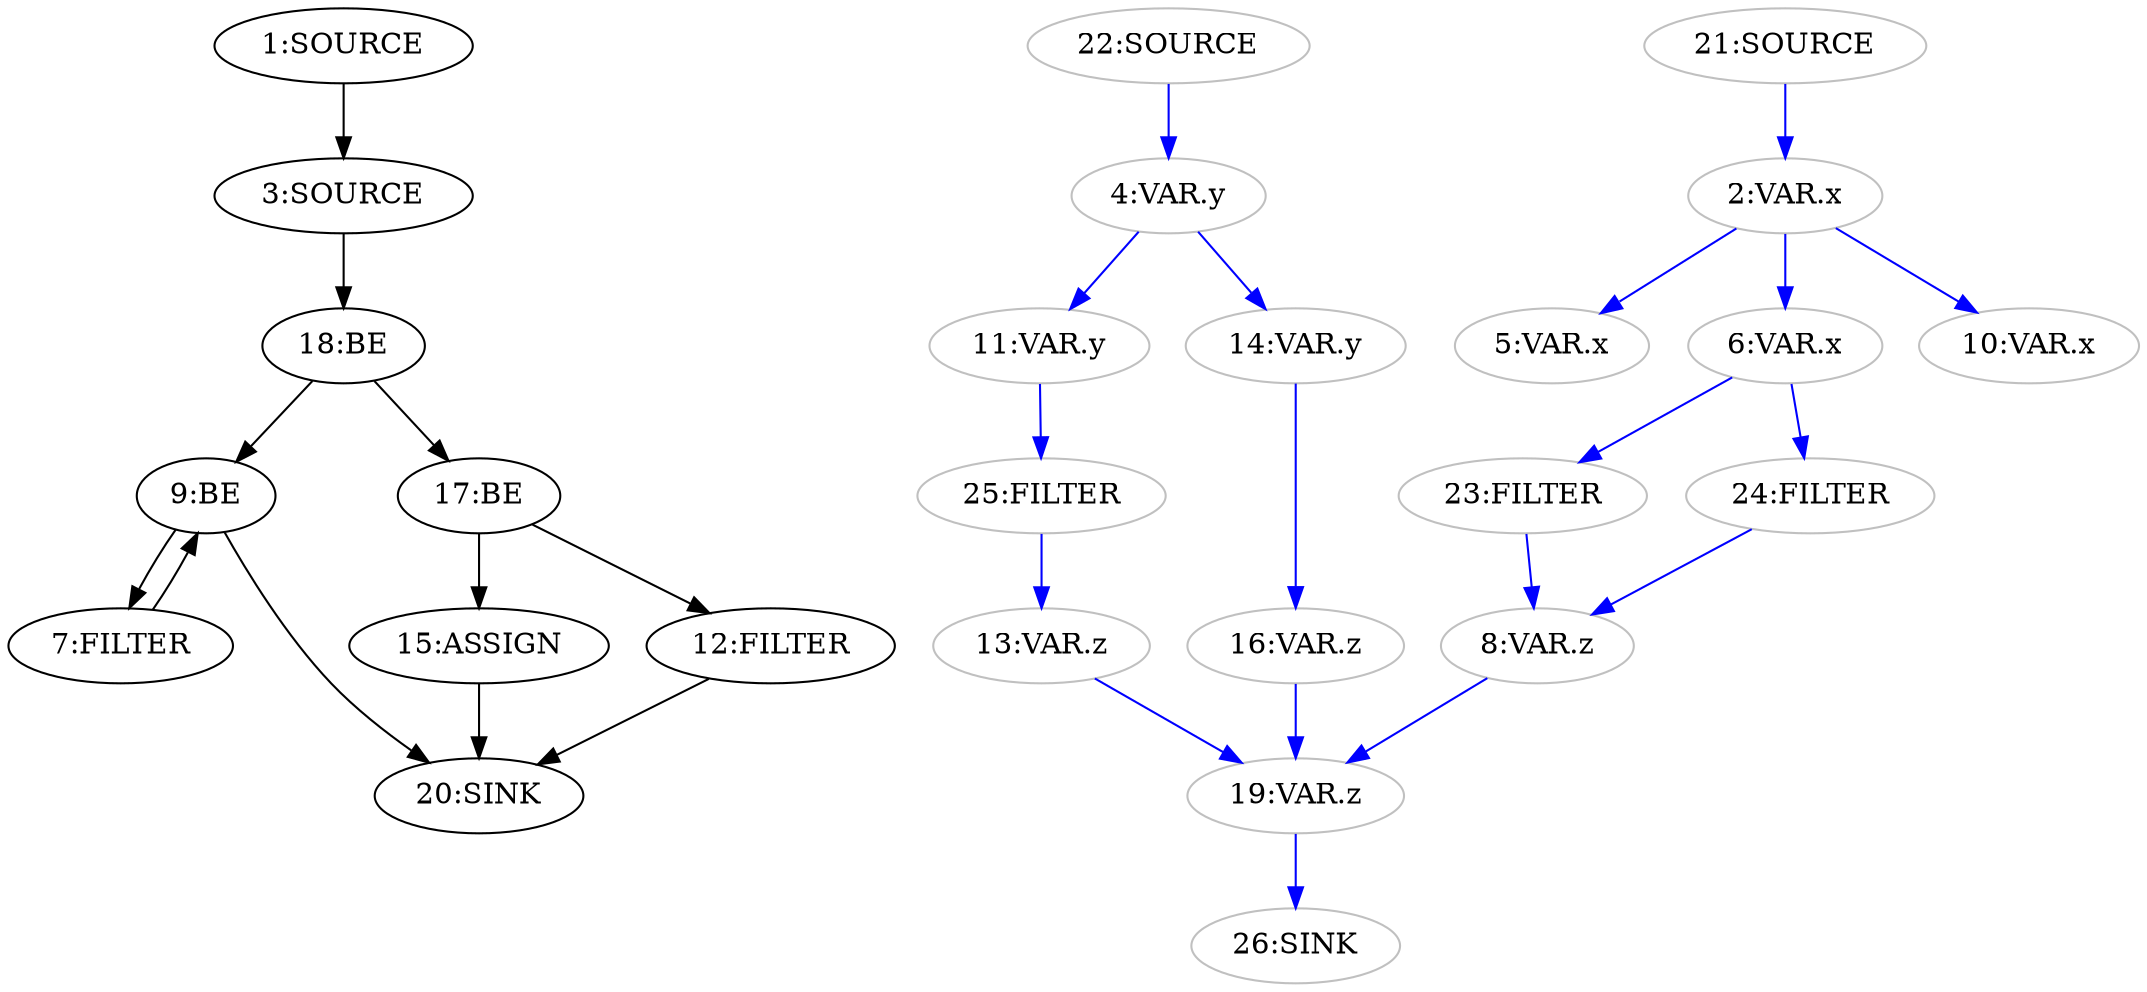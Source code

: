 digraph {
  n15 [label="15:ASSIGN"];
  n9 [label="9:BE"];
  n18 [label="18:BE"];
  n17 [label="17:BE"];
  n7 [label="7:FILTER"];
  n12 [label="12:FILTER"];
  n1 [label="1:SOURCE"];
  n3 [label="3:SOURCE"];
  n20 [label="20:SINK"];
  n2 [label="2:VAR.x" color="grey"];
  n4 [label="4:VAR.y" color="grey"];
  n5 [label="5:VAR.x" color="grey"];
  n6 [label="6:VAR.x" color="grey"];
  n8 [label="8:VAR.z" color="grey"];
  n10 [label="10:VAR.x" color="grey"];
  n11 [label="11:VAR.y" color="grey"];
  n13 [label="13:VAR.z" color="grey"];
  n14 [label="14:VAR.y" color="grey"];
  n16 [label="16:VAR.z" color="grey"];
  n19 [label="19:VAR.z" color="grey"];
  n21 [label="21:SOURCE" color="grey"];
  n22 [label="22:SOURCE" color="grey"];
  n23 [label="23:FILTER" color="grey"];
  n24 [label="24:FILTER" color="grey"];
  n25 [label="25:FILTER" color="grey"];
  n26 [label="26:SINK" color="grey"];
  n1 -> n3 [color="black"];
  n3 -> n18 [color="black"];
  n7 -> n9 [color="black"];
  n9 -> n7 [color="black"];
  n9 -> n20 [color="black"];
  n12 -> n20 [color="black"];
  n15 -> n20 [color="black"];
  n17 -> n12 [color="black"];
  n17 -> n15 [color="black"];
  n18 -> n9 [color="black"];
  n18 -> n17 [color="black"];
  n2 -> n5 [color="blue"];
  n2 -> n6 [color="blue"];
  n2 -> n10 [color="blue"];
  n4 -> n11 [color="blue"];
  n4 -> n14 [color="blue"];
  n6 -> n23 [color="blue"];
  n6 -> n24 [color="blue"];
  n8 -> n19 [color="blue"];
  n11 -> n25 [color="blue"];
  n13 -> n19 [color="blue"];
  n14 -> n16 [color="blue"];
  n16 -> n19 [color="blue"];
  n19 -> n26 [color="blue"];
  n21 -> n2 [color="blue"];
  n22 -> n4 [color="blue"];
  n23 -> n8 [color="blue"];
  n24 -> n8 [color="blue"];
  n25 -> n13 [color="blue"];
}
